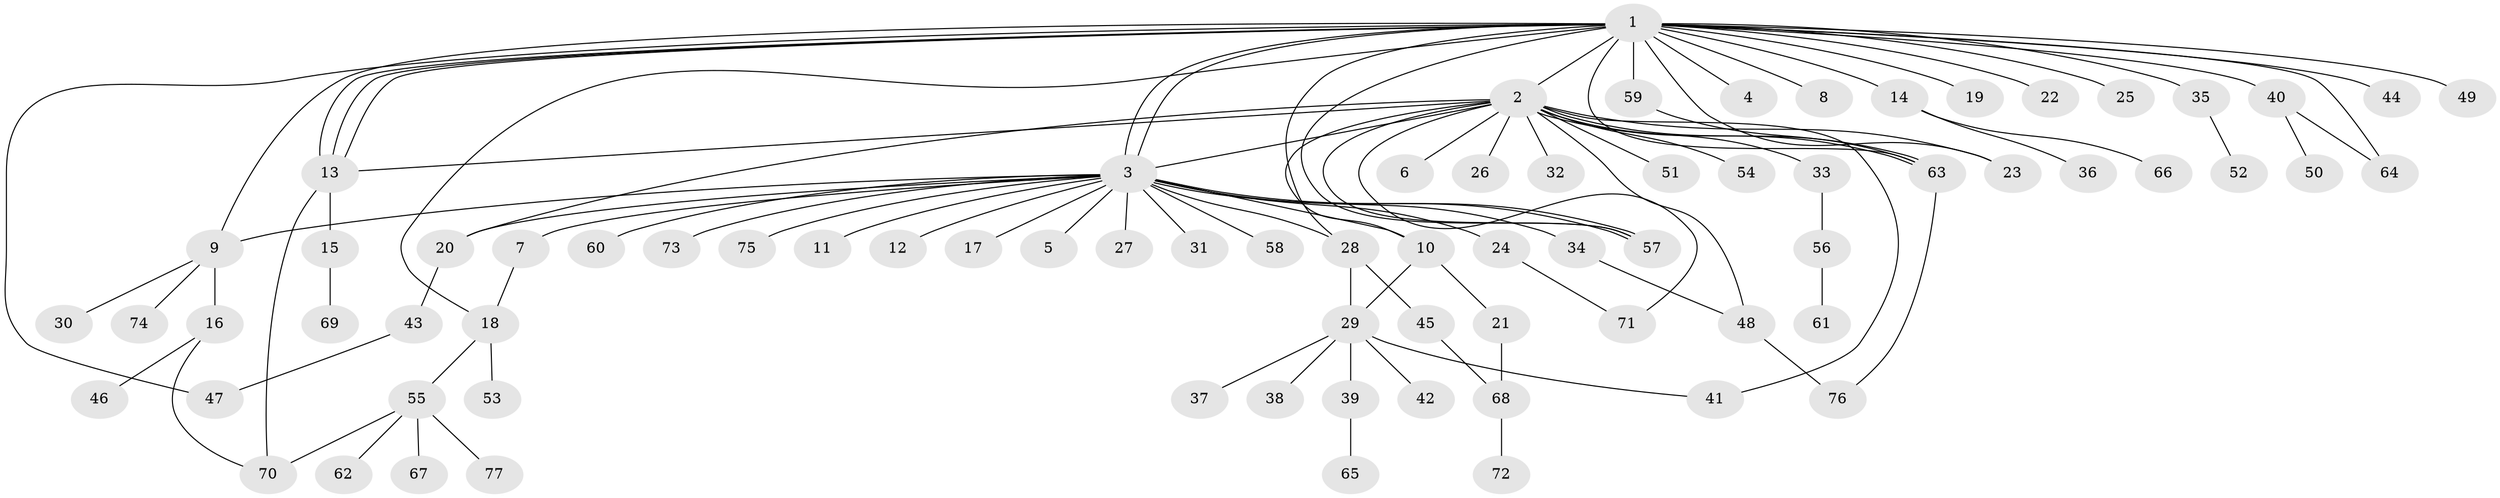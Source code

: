 // coarse degree distribution, {19: 0.02127659574468085, 5: 0.0425531914893617, 18: 0.02127659574468085, 1: 0.574468085106383, 8: 0.02127659574468085, 2: 0.14893617021276595, 4: 0.0851063829787234, 3: 0.0851063829787234}
// Generated by graph-tools (version 1.1) at 2025/50/03/04/25 22:50:34]
// undirected, 77 vertices, 103 edges
graph export_dot {
  node [color=gray90,style=filled];
  1;
  2;
  3;
  4;
  5;
  6;
  7;
  8;
  9;
  10;
  11;
  12;
  13;
  14;
  15;
  16;
  17;
  18;
  19;
  20;
  21;
  22;
  23;
  24;
  25;
  26;
  27;
  28;
  29;
  30;
  31;
  32;
  33;
  34;
  35;
  36;
  37;
  38;
  39;
  40;
  41;
  42;
  43;
  44;
  45;
  46;
  47;
  48;
  49;
  50;
  51;
  52;
  53;
  54;
  55;
  56;
  57;
  58;
  59;
  60;
  61;
  62;
  63;
  64;
  65;
  66;
  67;
  68;
  69;
  70;
  71;
  72;
  73;
  74;
  75;
  76;
  77;
  1 -- 2;
  1 -- 3;
  1 -- 3;
  1 -- 4;
  1 -- 8;
  1 -- 9;
  1 -- 13;
  1 -- 13;
  1 -- 13;
  1 -- 14;
  1 -- 18;
  1 -- 19;
  1 -- 22;
  1 -- 23;
  1 -- 25;
  1 -- 28;
  1 -- 35;
  1 -- 40;
  1 -- 44;
  1 -- 47;
  1 -- 49;
  1 -- 57;
  1 -- 59;
  1 -- 63;
  1 -- 64;
  2 -- 3;
  2 -- 6;
  2 -- 10;
  2 -- 13;
  2 -- 20;
  2 -- 23;
  2 -- 26;
  2 -- 32;
  2 -- 33;
  2 -- 41;
  2 -- 48;
  2 -- 51;
  2 -- 54;
  2 -- 57;
  2 -- 63;
  2 -- 63;
  2 -- 71;
  3 -- 5;
  3 -- 7;
  3 -- 9;
  3 -- 10;
  3 -- 11;
  3 -- 12;
  3 -- 17;
  3 -- 20;
  3 -- 24;
  3 -- 27;
  3 -- 28;
  3 -- 31;
  3 -- 34;
  3 -- 57;
  3 -- 57;
  3 -- 58;
  3 -- 60;
  3 -- 73;
  3 -- 75;
  7 -- 18;
  9 -- 16;
  9 -- 30;
  9 -- 74;
  10 -- 21;
  10 -- 29;
  13 -- 15;
  13 -- 70;
  14 -- 36;
  14 -- 66;
  15 -- 69;
  16 -- 46;
  16 -- 70;
  18 -- 53;
  18 -- 55;
  20 -- 43;
  21 -- 68;
  24 -- 71;
  28 -- 29;
  28 -- 45;
  29 -- 37;
  29 -- 38;
  29 -- 39;
  29 -- 41;
  29 -- 42;
  33 -- 56;
  34 -- 48;
  35 -- 52;
  39 -- 65;
  40 -- 50;
  40 -- 64;
  43 -- 47;
  45 -- 68;
  48 -- 76;
  55 -- 62;
  55 -- 67;
  55 -- 70;
  55 -- 77;
  56 -- 61;
  59 -- 63;
  63 -- 76;
  68 -- 72;
}
